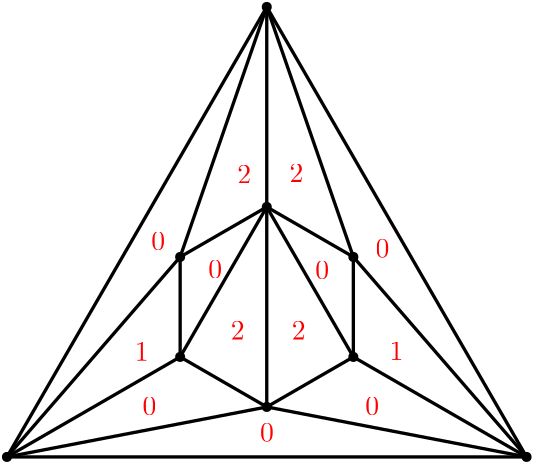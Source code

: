 <?xml version="1.0"?>
<!DOCTYPE ipe SYSTEM "ipe.dtd">
<ipe version="70206" creator="Ipe 7.2.6">
<info created="D:20170409215740" modified="D:20170522082302"/>
<ipestyle name="basic">
<symbol name="arrow/arc(spx)">
<path stroke="sym-stroke" fill="sym-stroke" pen="sym-pen">
0 0 m
-1 0.333 l
-1 -0.333 l
h
</path>
</symbol>
<symbol name="arrow/farc(spx)">
<path stroke="sym-stroke" fill="white" pen="sym-pen">
0 0 m
-1 0.333 l
-1 -0.333 l
h
</path>
</symbol>
<symbol name="arrow/ptarc(spx)">
<path stroke="sym-stroke" fill="sym-stroke" pen="sym-pen">
0 0 m
-1 0.333 l
-0.8 0 l
-1 -0.333 l
h
</path>
</symbol>
<symbol name="arrow/fptarc(spx)">
<path stroke="sym-stroke" fill="white" pen="sym-pen">
0 0 m
-1 0.333 l
-0.8 0 l
-1 -0.333 l
h
</path>
</symbol>
<symbol name="mark/circle(sx)" transformations="translations">
<path fill="sym-stroke">
0.6 0 0 0.6 0 0 e
0.4 0 0 0.4 0 0 e
</path>
</symbol>
<symbol name="mark/disk(sx)" transformations="translations">
<path fill="sym-stroke">
0.6 0 0 0.6 0 0 e
</path>
</symbol>
<symbol name="mark/fdisk(sfx)" transformations="translations">
<group>
<path fill="sym-fill">
0.5 0 0 0.5 0 0 e
</path>
<path fill="sym-stroke" fillrule="eofill">
0.6 0 0 0.6 0 0 e
0.4 0 0 0.4 0 0 e
</path>
</group>
</symbol>
<symbol name="mark/box(sx)" transformations="translations">
<path fill="sym-stroke" fillrule="eofill">
-0.6 -0.6 m
0.6 -0.6 l
0.6 0.6 l
-0.6 0.6 l
h
-0.4 -0.4 m
0.4 -0.4 l
0.4 0.4 l
-0.4 0.4 l
h
</path>
</symbol>
<symbol name="mark/square(sx)" transformations="translations">
<path fill="sym-stroke">
-0.6 -0.6 m
0.6 -0.6 l
0.6 0.6 l
-0.6 0.6 l
h
</path>
</symbol>
<symbol name="mark/fsquare(sfx)" transformations="translations">
<group>
<path fill="sym-fill">
-0.5 -0.5 m
0.5 -0.5 l
0.5 0.5 l
-0.5 0.5 l
h
</path>
<path fill="sym-stroke" fillrule="eofill">
-0.6 -0.6 m
0.6 -0.6 l
0.6 0.6 l
-0.6 0.6 l
h
-0.4 -0.4 m
0.4 -0.4 l
0.4 0.4 l
-0.4 0.4 l
h
</path>
</group>
</symbol>
<symbol name="mark/cross(sx)" transformations="translations">
<group>
<path fill="sym-stroke">
-0.43 -0.57 m
0.57 0.43 l
0.43 0.57 l
-0.57 -0.43 l
h
</path>
<path fill="sym-stroke">
-0.43 0.57 m
0.57 -0.43 l
0.43 -0.57 l
-0.57 0.43 l
h
</path>
</group>
</symbol>
<symbol name="arrow/fnormal(spx)">
<path stroke="sym-stroke" fill="white" pen="sym-pen">
0 0 m
-1 0.333 l
-1 -0.333 l
h
</path>
</symbol>
<symbol name="arrow/pointed(spx)">
<path stroke="sym-stroke" fill="sym-stroke" pen="sym-pen">
0 0 m
-1 0.333 l
-0.8 0 l
-1 -0.333 l
h
</path>
</symbol>
<symbol name="arrow/fpointed(spx)">
<path stroke="sym-stroke" fill="white" pen="sym-pen">
0 0 m
-1 0.333 l
-0.8 0 l
-1 -0.333 l
h
</path>
</symbol>
<symbol name="arrow/linear(spx)">
<path stroke="sym-stroke" pen="sym-pen">
-1 0.333 m
0 0 l
-1 -0.333 l
</path>
</symbol>
<symbol name="arrow/fdouble(spx)">
<path stroke="sym-stroke" fill="white" pen="sym-pen">
0 0 m
-1 0.333 l
-1 -0.333 l
h
-1 0 m
-2 0.333 l
-2 -0.333 l
h
</path>
</symbol>
<symbol name="arrow/double(spx)">
<path stroke="sym-stroke" fill="sym-stroke" pen="sym-pen">
0 0 m
-1 0.333 l
-1 -0.333 l
h
-1 0 m
-2 0.333 l
-2 -0.333 l
h
</path>
</symbol>
<pen name="heavier" value="0.8"/>
<pen name="fat" value="1.2"/>
<pen name="ultrafat" value="2"/>
<symbolsize name="large" value="5"/>
<symbolsize name="small" value="2"/>
<symbolsize name="tiny" value="1.1"/>
<arrowsize name="large" value="10"/>
<arrowsize name="small" value="5"/>
<arrowsize name="tiny" value="3"/>
<color name="red" value="1 0 0"/>
<color name="green" value="0 1 0"/>
<color name="blue" value="0 0 1"/>
<color name="yellow" value="1 1 0"/>
<color name="orange" value="1 0.647 0"/>
<color name="gold" value="1 0.843 0"/>
<color name="purple" value="0.627 0.125 0.941"/>
<color name="gray" value="0.745"/>
<color name="brown" value="0.647 0.165 0.165"/>
<color name="navy" value="0 0 0.502"/>
<color name="pink" value="1 0.753 0.796"/>
<color name="seagreen" value="0.18 0.545 0.341"/>
<color name="turquoise" value="0.251 0.878 0.816"/>
<color name="violet" value="0.933 0.51 0.933"/>
<color name="darkblue" value="0 0 0.545"/>
<color name="darkcyan" value="0 0.545 0.545"/>
<color name="darkgray" value="0.663"/>
<color name="darkgreen" value="0 0.392 0"/>
<color name="darkmagenta" value="0.545 0 0.545"/>
<color name="darkorange" value="1 0.549 0"/>
<color name="darkred" value="0.545 0 0"/>
<color name="lightblue" value="0.678 0.847 0.902"/>
<color name="lightcyan" value="0.878 1 1"/>
<color name="lightgray" value="0.827"/>
<color name="lightgreen" value="0.565 0.933 0.565"/>
<color name="lightyellow" value="1 1 0.878"/>
<dashstyle name="dashed" value="[4] 0"/>
<dashstyle name="dotted" value="[1 3] 0"/>
<dashstyle name="dash dotted" value="[4 2 1 2] 0"/>
<dashstyle name="dash dot dotted" value="[4 2 1 2 1 2] 0"/>
<textsize name="large" value="\large"/>
<textsize name="small" value="\small"/>
<textsize name="tiny" value="\tiny"/>
<textsize name="Large" value="\Large"/>
<textsize name="LARGE" value="\LARGE"/>
<textsize name="huge" value="\huge"/>
<textsize name="Huge" value="\Huge"/>
<textsize name="footnote" value="\footnotesize"/>
<textstyle name="center" begin="\begin{center}" end="\end{center}"/>
<textstyle name="itemize" begin="\begin{itemize}" end="\end{itemize}"/>
<textstyle name="item" begin="\begin{itemize}\item{}" end="\end{itemize}"/>
<gridsize name="4 pts" value="4"/>
<gridsize name="8 pts (~3 mm)" value="8"/>
<gridsize name="16 pts (~6 mm)" value="16"/>
<gridsize name="32 pts (~12 mm)" value="32"/>
<gridsize name="10 pts (~3.5 mm)" value="10"/>
<gridsize name="20 pts (~7 mm)" value="20"/>
<gridsize name="14 pts (~5 mm)" value="14"/>
<gridsize name="28 pts (~10 mm)" value="28"/>
<gridsize name="56 pts (~20 mm)" value="56"/>
<anglesize name="90 deg" value="90"/>
<anglesize name="60 deg" value="60"/>
<anglesize name="45 deg" value="45"/>
<anglesize name="30 deg" value="30"/>
<anglesize name="22.5 deg" value="22.5"/>
<opacity name="10%" value="0.1"/>
<opacity name="30%" value="0.3"/>
<opacity name="50%" value="0.5"/>
<opacity name="75%" value="0.75"/>
<tiling name="falling" angle="-60" step="4" width="1"/>
<tiling name="rising" angle="30" step="4" width="1"/>
</ipestyle>
<page>
<layer name="alpha"/>
<view layers="alpha" active="alpha"/>
<use layer="alpha" matrix="0.5625 0 0 0.5625 144 501" name="mark/disk(sx)" pos="89.7231 160" size="normal" stroke="black"/>
<use matrix="0.5625 0 0 0.5625 144 501" name="mark/disk(sx)" pos="422.277 160" size="normal" stroke="black"/>
<use matrix="0.5625 0 0 0.5625 144 501" name="mark/disk(sx)" pos="256 192" size="normal" stroke="black"/>
<use matrix="0.5625 0 0 0.5625 144 501" name="mark/disk(sx)" pos="311.426 224" size="normal" stroke="black"/>
<use matrix="0.5625 0 0 0.5625 144 501" name="mark/disk(sx)" pos="311.426 288" size="normal" stroke="black"/>
<use matrix="0.5625 0 0 0.5625 144 501" name="mark/disk(sx)" pos="256 320" size="normal" stroke="black"/>
<use matrix="0.5625 0 0 0.5625 144 501" name="mark/disk(sx)" pos="200.574 288" size="normal" stroke="black"/>
<use matrix="0.5625 0 0 0.5625 144 501" name="mark/disk(sx)" pos="200.574 224" size="normal" stroke="black"/>
<use matrix="0.5625 0 0 0.5625 144 501" name="mark/disk(sx)" pos="256 448" size="normal" stroke="black"/>
<path matrix="0.5625 0 0 0.5625 144 501" stroke="black" pen="fat">
89.7231 160 m
256 448 l
</path>
<path matrix="0.5625 0 0 0.5625 144 501" stroke="black" pen="fat">
256 448 m
422.277 160 l
</path>
<path matrix="0.5625 0 0 0.5625 144 501" stroke="black" pen="fat">
422.277 160 m
89.7231 160 l
</path>
<path matrix="0.5625 0 0 0.5625 144 501" stroke="black" pen="fat">
89.7231 160 m
200.574 224 l
</path>
<path matrix="0.5625 0 0 0.5625 144 501" stroke="black" pen="fat">
89.7231 160 m
256 192 l
</path>
<path matrix="0.5625 0 0 0.5625 144 501" stroke="black" pen="fat">
256 192 m
200.574 224 l
</path>
<path matrix="0.5625 0 0 0.5625 144 501" stroke="black" pen="fat">
200.574 224 m
200.574 288 l
</path>
<path matrix="0.5625 0 0 0.5625 144 501" stroke="black" pen="fat">
200.574 288 m
89.7231 160 l
</path>
<path matrix="0.5625 0 0 0.5625 144 501" stroke="black" pen="fat">
200.574 288 m
256 448 l
</path>
<path matrix="0.5625 0 0 0.5625 144 501" stroke="black" pen="fat">
256 448 m
256 320 l
</path>
<path matrix="0.5625 0 0 0.5625 144 501" stroke="black" pen="fat">
256 320 m
200.574 224 l
</path>
<path matrix="0.5625 0 0 0.5625 144 501" stroke="black" pen="fat">
200.574 288 m
256 320 l
</path>
<path matrix="0.5625 0 0 0.5625 144 501" stroke="black" pen="fat">
256 320 m
311.426 288 l
</path>
<path matrix="0.5625 0 0 0.5625 144 501" stroke="black" pen="fat">
311.426 288 m
256 448 l
</path>
<path matrix="0.5625 0 0 0.5625 144 501" stroke="black" pen="fat">
311.426 288 m
311.426 224 l
</path>
<path matrix="0.5625 0 0 0.5625 144 501" stroke="black" pen="fat">
311.426 224 m
422.277 160 l
</path>
<path matrix="0.5625 0 0 0.5625 144 501" stroke="black" pen="fat">
422.277 160 m
311.426 288 l
</path>
<path matrix="0.5625 0 0 0.5625 144 501" stroke="black" pen="fat">
311.426 224 m
256 192 l
</path>
<path matrix="0.5625 0 0 0.5625 144 501" stroke="black" pen="fat">
311.426 224 m
256 320 l
</path>
<path matrix="0.5625 0 0 0.5625 144 501" stroke="black" pen="fat">
256 320 m
256 192 l
</path>
<path matrix="0.5625 0 0 0.5625 144 501" stroke="black" pen="fat">
256 192 m
422.277 160 l
</path>
<text matrix="0.5625 0 0 0.5625 143.353 502.079" transformations="translations" pos="257.327 173.472" stroke="red" type="label" width="4.981" height="6.42" depth="0" halign="center" valign="center">0</text>
<text matrix="0.5625 0 0 0.5625 181.176 511.667" transformations="translations" pos="257.327 173.472" stroke="red" type="label" width="4.981" height="6.42" depth="0" halign="center" valign="center">0</text>
<text matrix="0.5625 0 0 0.5625 100.999 511.667" transformations="translations" pos="257.327 173.472" stroke="red" type="label" width="4.981" height="6.42" depth="0" halign="center" valign="center">0</text>
<text matrix="0.5625 0 0 0.5625 184.918 568.325" transformations="translations" pos="257.327 173.472" stroke="red" type="label" width="4.981" height="6.42" depth="0" halign="center" valign="center">0</text>
<text matrix="0.5625 0 0 0.5625 163.196 560.599" transformations="translations" pos="257.327 173.472" stroke="red" type="label" width="4.981" height="6.42" depth="0" halign="center" valign="center">0</text>
<text matrix="0.5625 0 0 0.5625 124.688 560.878" transformations="translations" pos="257.327 173.472" stroke="red" type="label" width="4.981" height="6.42" depth="0" halign="center" valign="center">0</text>
<text matrix="0.5625 0 0 0.5625 104.206 570.998" transformations="translations" pos="257.327 173.472" stroke="red" type="label" width="4.981" height="6.42" depth="0" halign="center" valign="center">0</text>
<text matrix="0.75 0 0 0.75 141.714 499.025" transformations="translations" pos="257.327 173.472" stroke="red" type="label" width="4.981" height="6.42" depth="0" halign="center" valign="center">1</text>
<text matrix="0.75 0 0 0.75 106.491 506.344" transformations="translations" pos="257.327 173.472" stroke="red" type="label" width="4.981" height="6.42" depth="0" halign="center" valign="center">2</text>
<text matrix="0.75 0 0 0.75 105.703 563.129" transformations="translations" pos="257.327 173.472" stroke="red" type="label" width="4.981" height="6.42" depth="0" halign="center" valign="center">2</text>
<text matrix="0.75 0 0 0.75 84.5074 506.344" transformations="translations" pos="257.327 173.472" stroke="red" type="label" width="4.981" height="6.42" depth="0" halign="center" valign="center">2</text>
<text matrix="0.75 0 0 0.75 86.9017 562.55" transformations="translations" pos="257.327 173.472" stroke="red" type="label" width="4.981" height="6.42" depth="0" halign="center" valign="center">2</text>
<text matrix="0.75 0 0 0.75 50.0181 498.736" transformations="translations" pos="257.327 173.472" stroke="red" type="label" width="4.981" height="6.42" depth="0" halign="center" valign="center">1</text>
</page>
</ipe>
